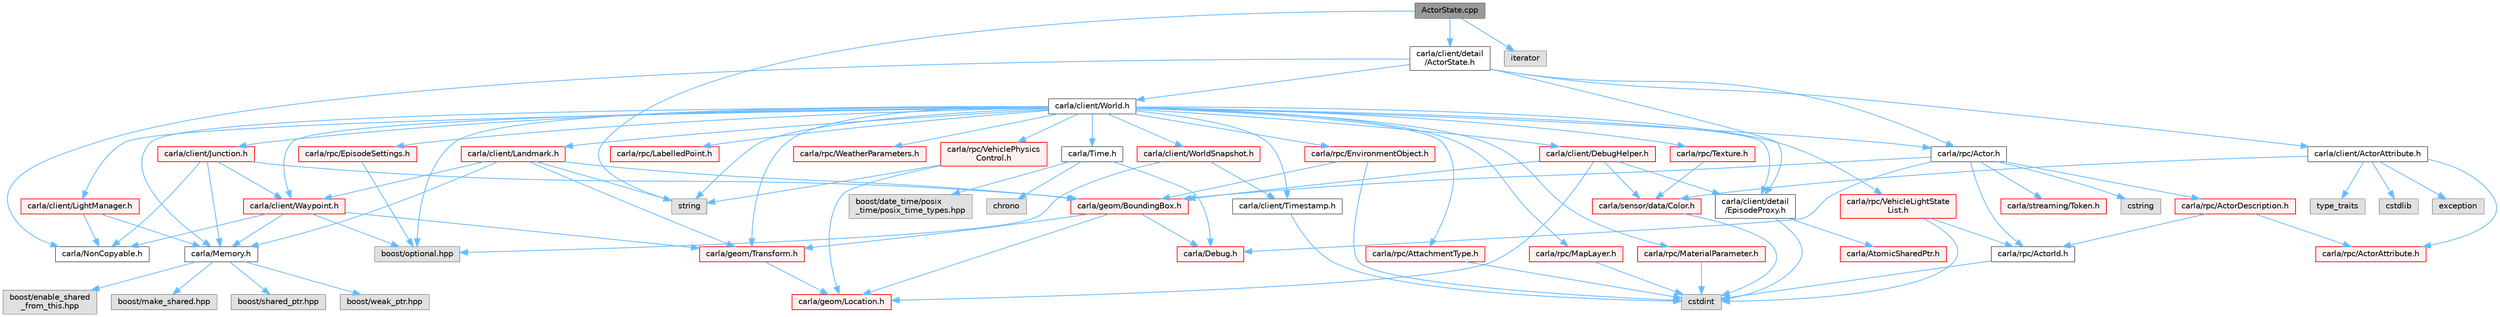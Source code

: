 digraph "ActorState.cpp"
{
 // INTERACTIVE_SVG=YES
 // LATEX_PDF_SIZE
  bgcolor="transparent";
  edge [fontname=Helvetica,fontsize=10,labelfontname=Helvetica,labelfontsize=10];
  node [fontname=Helvetica,fontsize=10,shape=box,height=0.2,width=0.4];
  Node1 [id="Node000001",label="ActorState.cpp",height=0.2,width=0.4,color="gray40", fillcolor="grey60", style="filled", fontcolor="black",tooltip=" "];
  Node1 -> Node2 [id="edge1_Node000001_Node000002",color="steelblue1",style="solid",tooltip=" "];
  Node2 [id="Node000002",label="carla/client/detail\l/ActorState.h",height=0.2,width=0.4,color="grey40", fillcolor="white", style="filled",URL="$d4/d22/client_2detail_2ActorState_8h.html",tooltip=" "];
  Node2 -> Node3 [id="edge2_Node000002_Node000003",color="steelblue1",style="solid",tooltip=" "];
  Node3 [id="Node000003",label="carla/NonCopyable.h",height=0.2,width=0.4,color="grey40", fillcolor="white", style="filled",URL="$d4/dd8/LibCarla_2source_2carla_2NonCopyable_8h.html",tooltip=" "];
  Node2 -> Node4 [id="edge3_Node000002_Node000004",color="steelblue1",style="solid",tooltip=" "];
  Node4 [id="Node000004",label="carla/client/World.h",height=0.2,width=0.4,color="grey40", fillcolor="white", style="filled",URL="$dd/d5b/World_8h.html",tooltip=" "];
  Node4 -> Node5 [id="edge4_Node000004_Node000005",color="steelblue1",style="solid",tooltip=" "];
  Node5 [id="Node000005",label="carla/Memory.h",height=0.2,width=0.4,color="grey40", fillcolor="white", style="filled",URL="$de/d5c/Memory_8h.html",tooltip=" "];
  Node5 -> Node6 [id="edge5_Node000005_Node000006",color="steelblue1",style="solid",tooltip=" "];
  Node6 [id="Node000006",label="boost/enable_shared\l_from_this.hpp",height=0.2,width=0.4,color="grey60", fillcolor="#E0E0E0", style="filled",tooltip=" "];
  Node5 -> Node7 [id="edge6_Node000005_Node000007",color="steelblue1",style="solid",tooltip=" "];
  Node7 [id="Node000007",label="boost/make_shared.hpp",height=0.2,width=0.4,color="grey60", fillcolor="#E0E0E0", style="filled",tooltip=" "];
  Node5 -> Node8 [id="edge7_Node000005_Node000008",color="steelblue1",style="solid",tooltip=" "];
  Node8 [id="Node000008",label="boost/shared_ptr.hpp",height=0.2,width=0.4,color="grey60", fillcolor="#E0E0E0", style="filled",tooltip=" "];
  Node5 -> Node9 [id="edge8_Node000005_Node000009",color="steelblue1",style="solid",tooltip=" "];
  Node9 [id="Node000009",label="boost/weak_ptr.hpp",height=0.2,width=0.4,color="grey60", fillcolor="#E0E0E0", style="filled",tooltip=" "];
  Node4 -> Node10 [id="edge9_Node000004_Node000010",color="steelblue1",style="solid",tooltip=" "];
  Node10 [id="Node000010",label="carla/Time.h",height=0.2,width=0.4,color="grey40", fillcolor="white", style="filled",URL="$d2/d33/Time_8h.html",tooltip=" "];
  Node10 -> Node11 [id="edge10_Node000010_Node000011",color="steelblue1",style="solid",tooltip=" "];
  Node11 [id="Node000011",label="carla/Debug.h",height=0.2,width=0.4,color="red", fillcolor="#FFF0F0", style="filled",URL="$d4/deb/Debug_8h.html",tooltip=" "];
  Node10 -> Node15 [id="edge11_Node000010_Node000015",color="steelblue1",style="solid",tooltip=" "];
  Node15 [id="Node000015",label="boost/date_time/posix\l_time/posix_time_types.hpp",height=0.2,width=0.4,color="grey60", fillcolor="#E0E0E0", style="filled",tooltip=" "];
  Node10 -> Node16 [id="edge12_Node000010_Node000016",color="steelblue1",style="solid",tooltip=" "];
  Node16 [id="Node000016",label="chrono",height=0.2,width=0.4,color="grey60", fillcolor="#E0E0E0", style="filled",tooltip=" "];
  Node4 -> Node17 [id="edge13_Node000004_Node000017",color="steelblue1",style="solid",tooltip=" "];
  Node17 [id="Node000017",label="carla/client/DebugHelper.h",height=0.2,width=0.4,color="red", fillcolor="#FFF0F0", style="filled",URL="$d1/dbe/DebugHelper_8h.html",tooltip=" "];
  Node17 -> Node18 [id="edge14_Node000017_Node000018",color="steelblue1",style="solid",tooltip=" "];
  Node18 [id="Node000018",label="carla/client/detail\l/EpisodeProxy.h",height=0.2,width=0.4,color="grey40", fillcolor="white", style="filled",URL="$dc/dc2/EpisodeProxy_8h.html",tooltip=" "];
  Node18 -> Node19 [id="edge15_Node000018_Node000019",color="steelblue1",style="solid",tooltip=" "];
  Node19 [id="Node000019",label="carla/AtomicSharedPtr.h",height=0.2,width=0.4,color="red", fillcolor="#FFF0F0", style="filled",URL="$df/de2/AtomicSharedPtr_8h.html",tooltip=" "];
  Node18 -> Node21 [id="edge16_Node000018_Node000021",color="steelblue1",style="solid",tooltip=" "];
  Node21 [id="Node000021",label="cstdint",height=0.2,width=0.4,color="grey60", fillcolor="#E0E0E0", style="filled",tooltip=" "];
  Node17 -> Node22 [id="edge17_Node000017_Node000022",color="steelblue1",style="solid",tooltip=" "];
  Node22 [id="Node000022",label="carla/geom/BoundingBox.h",height=0.2,width=0.4,color="red", fillcolor="#FFF0F0", style="filled",URL="$d2/dfe/LibCarla_2source_2carla_2geom_2BoundingBox_8h.html",tooltip=" "];
  Node22 -> Node11 [id="edge18_Node000022_Node000011",color="steelblue1",style="solid",tooltip=" "];
  Node22 -> Node32 [id="edge19_Node000022_Node000032",color="steelblue1",style="solid",tooltip=" "];
  Node32 [id="Node000032",label="carla/geom/Transform.h",height=0.2,width=0.4,color="red", fillcolor="#FFF0F0", style="filled",URL="$de/d17/geom_2Transform_8h.html",tooltip=" "];
  Node32 -> Node33 [id="edge20_Node000032_Node000033",color="steelblue1",style="solid",tooltip=" "];
  Node33 [id="Node000033",label="carla/geom/Location.h",height=0.2,width=0.4,color="red", fillcolor="#FFF0F0", style="filled",URL="$d9/d8b/geom_2Location_8h.html",tooltip=" "];
  Node22 -> Node33 [id="edge21_Node000022_Node000033",color="steelblue1",style="solid",tooltip=" "];
  Node17 -> Node33 [id="edge22_Node000017_Node000033",color="steelblue1",style="solid",tooltip=" "];
  Node17 -> Node52 [id="edge23_Node000017_Node000052",color="steelblue1",style="solid",tooltip=" "];
  Node52 [id="Node000052",label="carla/sensor/data/Color.h",height=0.2,width=0.4,color="red", fillcolor="#FFF0F0", style="filled",URL="$db/d51/sensor_2data_2Color_8h.html",tooltip=" "];
  Node52 -> Node21 [id="edge24_Node000052_Node000021",color="steelblue1",style="solid",tooltip=" "];
  Node4 -> Node56 [id="edge25_Node000004_Node000056",color="steelblue1",style="solid",tooltip=" "];
  Node56 [id="Node000056",label="carla/client/Landmark.h",height=0.2,width=0.4,color="red", fillcolor="#FFF0F0", style="filled",URL="$db/d18/Landmark_8h.html",tooltip=" "];
  Node56 -> Node5 [id="edge26_Node000056_Node000005",color="steelblue1",style="solid",tooltip=" "];
  Node56 -> Node57 [id="edge27_Node000056_Node000057",color="steelblue1",style="solid",tooltip=" "];
  Node57 [id="Node000057",label="carla/client/Waypoint.h",height=0.2,width=0.4,color="red", fillcolor="#FFF0F0", style="filled",URL="$d0/d47/client_2Waypoint_8h.html",tooltip=" "];
  Node57 -> Node5 [id="edge28_Node000057_Node000005",color="steelblue1",style="solid",tooltip=" "];
  Node57 -> Node3 [id="edge29_Node000057_Node000003",color="steelblue1",style="solid",tooltip=" "];
  Node57 -> Node32 [id="edge30_Node000057_Node000032",color="steelblue1",style="solid",tooltip=" "];
  Node57 -> Node80 [id="edge31_Node000057_Node000080",color="steelblue1",style="solid",tooltip=" "];
  Node80 [id="Node000080",label="boost/optional.hpp",height=0.2,width=0.4,color="grey60", fillcolor="#E0E0E0", style="filled",tooltip=" "];
  Node56 -> Node32 [id="edge32_Node000056_Node000032",color="steelblue1",style="solid",tooltip=" "];
  Node56 -> Node22 [id="edge33_Node000056_Node000022",color="steelblue1",style="solid",tooltip=" "];
  Node56 -> Node59 [id="edge34_Node000056_Node000059",color="steelblue1",style="solid",tooltip=" "];
  Node59 [id="Node000059",label="string",height=0.2,width=0.4,color="grey60", fillcolor="#E0E0E0", style="filled",tooltip=" "];
  Node4 -> Node57 [id="edge35_Node000004_Node000057",color="steelblue1",style="solid",tooltip=" "];
  Node4 -> Node84 [id="edge36_Node000004_Node000084",color="steelblue1",style="solid",tooltip=" "];
  Node84 [id="Node000084",label="carla/client/Junction.h",height=0.2,width=0.4,color="red", fillcolor="#FFF0F0", style="filled",URL="$dd/d55/client_2Junction_8h.html",tooltip=" "];
  Node84 -> Node5 [id="edge37_Node000084_Node000005",color="steelblue1",style="solid",tooltip=" "];
  Node84 -> Node3 [id="edge38_Node000084_Node000003",color="steelblue1",style="solid",tooltip=" "];
  Node84 -> Node22 [id="edge39_Node000084_Node000022",color="steelblue1",style="solid",tooltip=" "];
  Node84 -> Node57 [id="edge40_Node000084_Node000057",color="steelblue1",style="solid",tooltip=" "];
  Node4 -> Node88 [id="edge41_Node000004_Node000088",color="steelblue1",style="solid",tooltip=" "];
  Node88 [id="Node000088",label="carla/client/LightManager.h",height=0.2,width=0.4,color="red", fillcolor="#FFF0F0", style="filled",URL="$dd/d9a/LightManager_8h.html",tooltip=" "];
  Node88 -> Node5 [id="edge42_Node000088_Node000005",color="steelblue1",style="solid",tooltip=" "];
  Node88 -> Node3 [id="edge43_Node000088_Node000003",color="steelblue1",style="solid",tooltip=" "];
  Node4 -> Node95 [id="edge44_Node000004_Node000095",color="steelblue1",style="solid",tooltip=" "];
  Node95 [id="Node000095",label="carla/client/Timestamp.h",height=0.2,width=0.4,color="grey40", fillcolor="white", style="filled",URL="$d7/d66/Timestamp_8h.html",tooltip=" "];
  Node95 -> Node21 [id="edge45_Node000095_Node000021",color="steelblue1",style="solid",tooltip=" "];
  Node4 -> Node96 [id="edge46_Node000004_Node000096",color="steelblue1",style="solid",tooltip=" "];
  Node96 [id="Node000096",label="carla/client/WorldSnapshot.h",height=0.2,width=0.4,color="red", fillcolor="#FFF0F0", style="filled",URL="$df/d11/WorldSnapshot_8h.html",tooltip=" "];
  Node96 -> Node95 [id="edge47_Node000096_Node000095",color="steelblue1",style="solid",tooltip=" "];
  Node96 -> Node80 [id="edge48_Node000096_Node000080",color="steelblue1",style="solid",tooltip=" "];
  Node4 -> Node18 [id="edge49_Node000004_Node000018",color="steelblue1",style="solid",tooltip=" "];
  Node4 -> Node32 [id="edge50_Node000004_Node000032",color="steelblue1",style="solid",tooltip=" "];
  Node4 -> Node125 [id="edge51_Node000004_Node000125",color="steelblue1",style="solid",tooltip=" "];
  Node125 [id="Node000125",label="carla/rpc/Actor.h",height=0.2,width=0.4,color="grey40", fillcolor="white", style="filled",URL="$d8/d73/rpc_2Actor_8h.html",tooltip=" "];
  Node125 -> Node11 [id="edge52_Node000125_Node000011",color="steelblue1",style="solid",tooltip=" "];
  Node125 -> Node22 [id="edge53_Node000125_Node000022",color="steelblue1",style="solid",tooltip=" "];
  Node125 -> Node126 [id="edge54_Node000125_Node000126",color="steelblue1",style="solid",tooltip=" "];
  Node126 [id="Node000126",label="carla/rpc/ActorDescription.h",height=0.2,width=0.4,color="red", fillcolor="#FFF0F0", style="filled",URL="$d9/db9/LibCarla_2source_2carla_2rpc_2ActorDescription_8h.html",tooltip=" "];
  Node126 -> Node127 [id="edge55_Node000126_Node000127",color="steelblue1",style="solid",tooltip=" "];
  Node127 [id="Node000127",label="carla/rpc/ActorAttribute.h",height=0.2,width=0.4,color="red", fillcolor="#FFF0F0", style="filled",URL="$d2/dc4/LibCarla_2source_2carla_2rpc_2ActorAttribute_8h.html",tooltip=" "];
  Node126 -> Node98 [id="edge56_Node000126_Node000098",color="steelblue1",style="solid",tooltip=" "];
  Node98 [id="Node000098",label="carla/rpc/ActorId.h",height=0.2,width=0.4,color="grey40", fillcolor="white", style="filled",URL="$d3/d89/ActorId_8h.html",tooltip=" "];
  Node98 -> Node21 [id="edge57_Node000098_Node000021",color="steelblue1",style="solid",tooltip=" "];
  Node125 -> Node98 [id="edge58_Node000125_Node000098",color="steelblue1",style="solid",tooltip=" "];
  Node125 -> Node134 [id="edge59_Node000125_Node000134",color="steelblue1",style="solid",tooltip=" "];
  Node134 [id="Node000134",label="carla/streaming/Token.h",height=0.2,width=0.4,color="red", fillcolor="#FFF0F0", style="filled",URL="$dc/d33/Token_8h.html",tooltip=" "];
  Node125 -> Node135 [id="edge60_Node000125_Node000135",color="steelblue1",style="solid",tooltip=" "];
  Node135 [id="Node000135",label="cstring",height=0.2,width=0.4,color="grey60", fillcolor="#E0E0E0", style="filled",tooltip=" "];
  Node4 -> Node143 [id="edge61_Node000004_Node000143",color="steelblue1",style="solid",tooltip=" "];
  Node143 [id="Node000143",label="carla/rpc/AttachmentType.h",height=0.2,width=0.4,color="red", fillcolor="#FFF0F0", style="filled",URL="$d9/df7/AttachmentType_8h.html",tooltip=" "];
  Node143 -> Node21 [id="edge62_Node000143_Node000021",color="steelblue1",style="solid",tooltip=" "];
  Node4 -> Node144 [id="edge63_Node000004_Node000144",color="steelblue1",style="solid",tooltip=" "];
  Node144 [id="Node000144",label="carla/rpc/EpisodeSettings.h",height=0.2,width=0.4,color="red", fillcolor="#FFF0F0", style="filled",URL="$db/df7/LibCarla_2source_2carla_2rpc_2EpisodeSettings_8h.html",tooltip=" "];
  Node144 -> Node80 [id="edge64_Node000144_Node000080",color="steelblue1",style="solid",tooltip=" "];
  Node4 -> Node149 [id="edge65_Node000004_Node000149",color="steelblue1",style="solid",tooltip=" "];
  Node149 [id="Node000149",label="carla/rpc/EnvironmentObject.h",height=0.2,width=0.4,color="red", fillcolor="#FFF0F0", style="filled",URL="$de/d10/LibCarla_2source_2carla_2rpc_2EnvironmentObject_8h.html",tooltip=" "];
  Node149 -> Node21 [id="edge66_Node000149_Node000021",color="steelblue1",style="solid",tooltip=" "];
  Node149 -> Node22 [id="edge67_Node000149_Node000022",color="steelblue1",style="solid",tooltip=" "];
  Node4 -> Node151 [id="edge68_Node000004_Node000151",color="steelblue1",style="solid",tooltip=" "];
  Node151 [id="Node000151",label="carla/rpc/LabelledPoint.h",height=0.2,width=0.4,color="red", fillcolor="#FFF0F0", style="filled",URL="$d2/dd4/LabelledPoint_8h.html",tooltip=" "];
  Node4 -> Node153 [id="edge69_Node000004_Node000153",color="steelblue1",style="solid",tooltip=" "];
  Node153 [id="Node000153",label="carla/rpc/MapLayer.h",height=0.2,width=0.4,color="red", fillcolor="#FFF0F0", style="filled",URL="$d0/dc2/MapLayer_8h.html",tooltip=" "];
  Node153 -> Node21 [id="edge70_Node000153_Node000021",color="steelblue1",style="solid",tooltip=" "];
  Node4 -> Node154 [id="edge71_Node000004_Node000154",color="steelblue1",style="solid",tooltip=" "];
  Node154 [id="Node000154",label="carla/rpc/VehiclePhysics\lControl.h",height=0.2,width=0.4,color="red", fillcolor="#FFF0F0", style="filled",URL="$d1/d8e/LibCarla_2source_2carla_2rpc_2VehiclePhysicsControl_8h.html",tooltip=" "];
  Node154 -> Node33 [id="edge72_Node000154_Node000033",color="steelblue1",style="solid",tooltip=" "];
  Node154 -> Node59 [id="edge73_Node000154_Node000059",color="steelblue1",style="solid",tooltip=" "];
  Node4 -> Node161 [id="edge74_Node000004_Node000161",color="steelblue1",style="solid",tooltip=" "];
  Node161 [id="Node000161",label="carla/rpc/WeatherParameters.h",height=0.2,width=0.4,color="red", fillcolor="#FFF0F0", style="filled",URL="$da/d0c/LibCarla_2source_2carla_2rpc_2WeatherParameters_8h.html",tooltip=" "];
  Node4 -> Node164 [id="edge75_Node000004_Node000164",color="steelblue1",style="solid",tooltip=" "];
  Node164 [id="Node000164",label="carla/rpc/VehicleLightState\lList.h",height=0.2,width=0.4,color="red", fillcolor="#FFF0F0", style="filled",URL="$d8/d09/VehicleLightStateList_8h.html",tooltip=" "];
  Node164 -> Node98 [id="edge76_Node000164_Node000098",color="steelblue1",style="solid",tooltip=" "];
  Node164 -> Node21 [id="edge77_Node000164_Node000021",color="steelblue1",style="solid",tooltip=" "];
  Node4 -> Node168 [id="edge78_Node000004_Node000168",color="steelblue1",style="solid",tooltip=" "];
  Node168 [id="Node000168",label="carla/rpc/Texture.h",height=0.2,width=0.4,color="red", fillcolor="#FFF0F0", style="filled",URL="$d9/dbf/Texture_8h.html",tooltip=" "];
  Node168 -> Node52 [id="edge79_Node000168_Node000052",color="steelblue1",style="solid",tooltip=" "];
  Node4 -> Node169 [id="edge80_Node000004_Node000169",color="steelblue1",style="solid",tooltip=" "];
  Node169 [id="Node000169",label="carla/rpc/MaterialParameter.h",height=0.2,width=0.4,color="red", fillcolor="#FFF0F0", style="filled",URL="$d7/d10/MaterialParameter_8h.html",tooltip=" "];
  Node169 -> Node21 [id="edge81_Node000169_Node000021",color="steelblue1",style="solid",tooltip=" "];
  Node4 -> Node59 [id="edge82_Node000004_Node000059",color="steelblue1",style="solid",tooltip=" "];
  Node4 -> Node80 [id="edge83_Node000004_Node000080",color="steelblue1",style="solid",tooltip=" "];
  Node2 -> Node170 [id="edge84_Node000002_Node000170",color="steelblue1",style="solid",tooltip=" "];
  Node170 [id="Node000170",label="carla/client/ActorAttribute.h",height=0.2,width=0.4,color="grey40", fillcolor="white", style="filled",URL="$d1/d5d/LibCarla_2source_2carla_2client_2ActorAttribute_8h.html",tooltip=" "];
  Node170 -> Node127 [id="edge85_Node000170_Node000127",color="steelblue1",style="solid",tooltip=" "];
  Node170 -> Node52 [id="edge86_Node000170_Node000052",color="steelblue1",style="solid",tooltip=" "];
  Node170 -> Node171 [id="edge87_Node000170_Node000171",color="steelblue1",style="solid",tooltip=" "];
  Node171 [id="Node000171",label="cstdlib",height=0.2,width=0.4,color="grey60", fillcolor="#E0E0E0", style="filled",tooltip=" "];
  Node170 -> Node94 [id="edge88_Node000170_Node000094",color="steelblue1",style="solid",tooltip=" "];
  Node94 [id="Node000094",label="exception",height=0.2,width=0.4,color="grey60", fillcolor="#E0E0E0", style="filled",tooltip=" "];
  Node170 -> Node30 [id="edge89_Node000170_Node000030",color="steelblue1",style="solid",tooltip=" "];
  Node30 [id="Node000030",label="type_traits",height=0.2,width=0.4,color="grey60", fillcolor="#E0E0E0", style="filled",tooltip=" "];
  Node2 -> Node18 [id="edge90_Node000002_Node000018",color="steelblue1",style="solid",tooltip=" "];
  Node2 -> Node125 [id="edge91_Node000002_Node000125",color="steelblue1",style="solid",tooltip=" "];
  Node1 -> Node59 [id="edge92_Node000001_Node000059",color="steelblue1",style="solid",tooltip=" "];
  Node1 -> Node77 [id="edge93_Node000001_Node000077",color="steelblue1",style="solid",tooltip=" "];
  Node77 [id="Node000077",label="iterator",height=0.2,width=0.4,color="grey60", fillcolor="#E0E0E0", style="filled",tooltip=" "];
}
